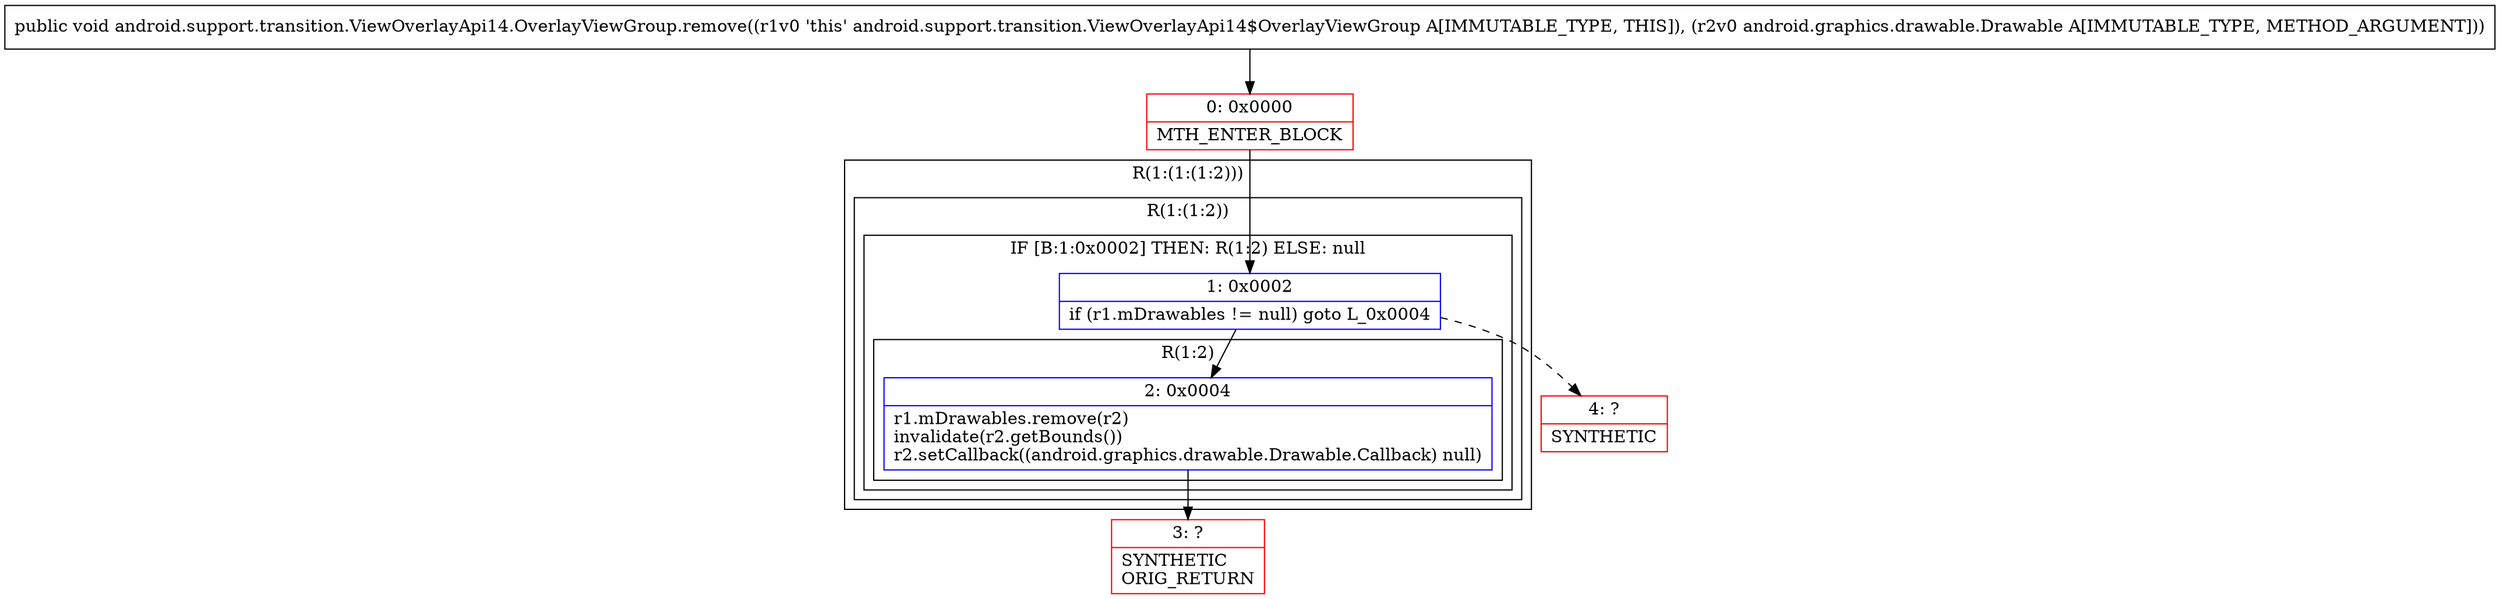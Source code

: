 digraph "CFG forandroid.support.transition.ViewOverlayApi14.OverlayViewGroup.remove(Landroid\/graphics\/drawable\/Drawable;)V" {
subgraph cluster_Region_1877167893 {
label = "R(1:(1:(1:2)))";
node [shape=record,color=blue];
subgraph cluster_Region_1430717240 {
label = "R(1:(1:2))";
node [shape=record,color=blue];
subgraph cluster_IfRegion_1200051176 {
label = "IF [B:1:0x0002] THEN: R(1:2) ELSE: null";
node [shape=record,color=blue];
Node_1 [shape=record,label="{1\:\ 0x0002|if (r1.mDrawables != null) goto L_0x0004\l}"];
subgraph cluster_Region_2142297053 {
label = "R(1:2)";
node [shape=record,color=blue];
Node_2 [shape=record,label="{2\:\ 0x0004|r1.mDrawables.remove(r2)\linvalidate(r2.getBounds())\lr2.setCallback((android.graphics.drawable.Drawable.Callback) null)\l}"];
}
}
}
}
Node_0 [shape=record,color=red,label="{0\:\ 0x0000|MTH_ENTER_BLOCK\l}"];
Node_3 [shape=record,color=red,label="{3\:\ ?|SYNTHETIC\lORIG_RETURN\l}"];
Node_4 [shape=record,color=red,label="{4\:\ ?|SYNTHETIC\l}"];
MethodNode[shape=record,label="{public void android.support.transition.ViewOverlayApi14.OverlayViewGroup.remove((r1v0 'this' android.support.transition.ViewOverlayApi14$OverlayViewGroup A[IMMUTABLE_TYPE, THIS]), (r2v0 android.graphics.drawable.Drawable A[IMMUTABLE_TYPE, METHOD_ARGUMENT])) }"];
MethodNode -> Node_0;
Node_1 -> Node_2;
Node_1 -> Node_4[style=dashed];
Node_2 -> Node_3;
Node_0 -> Node_1;
}

